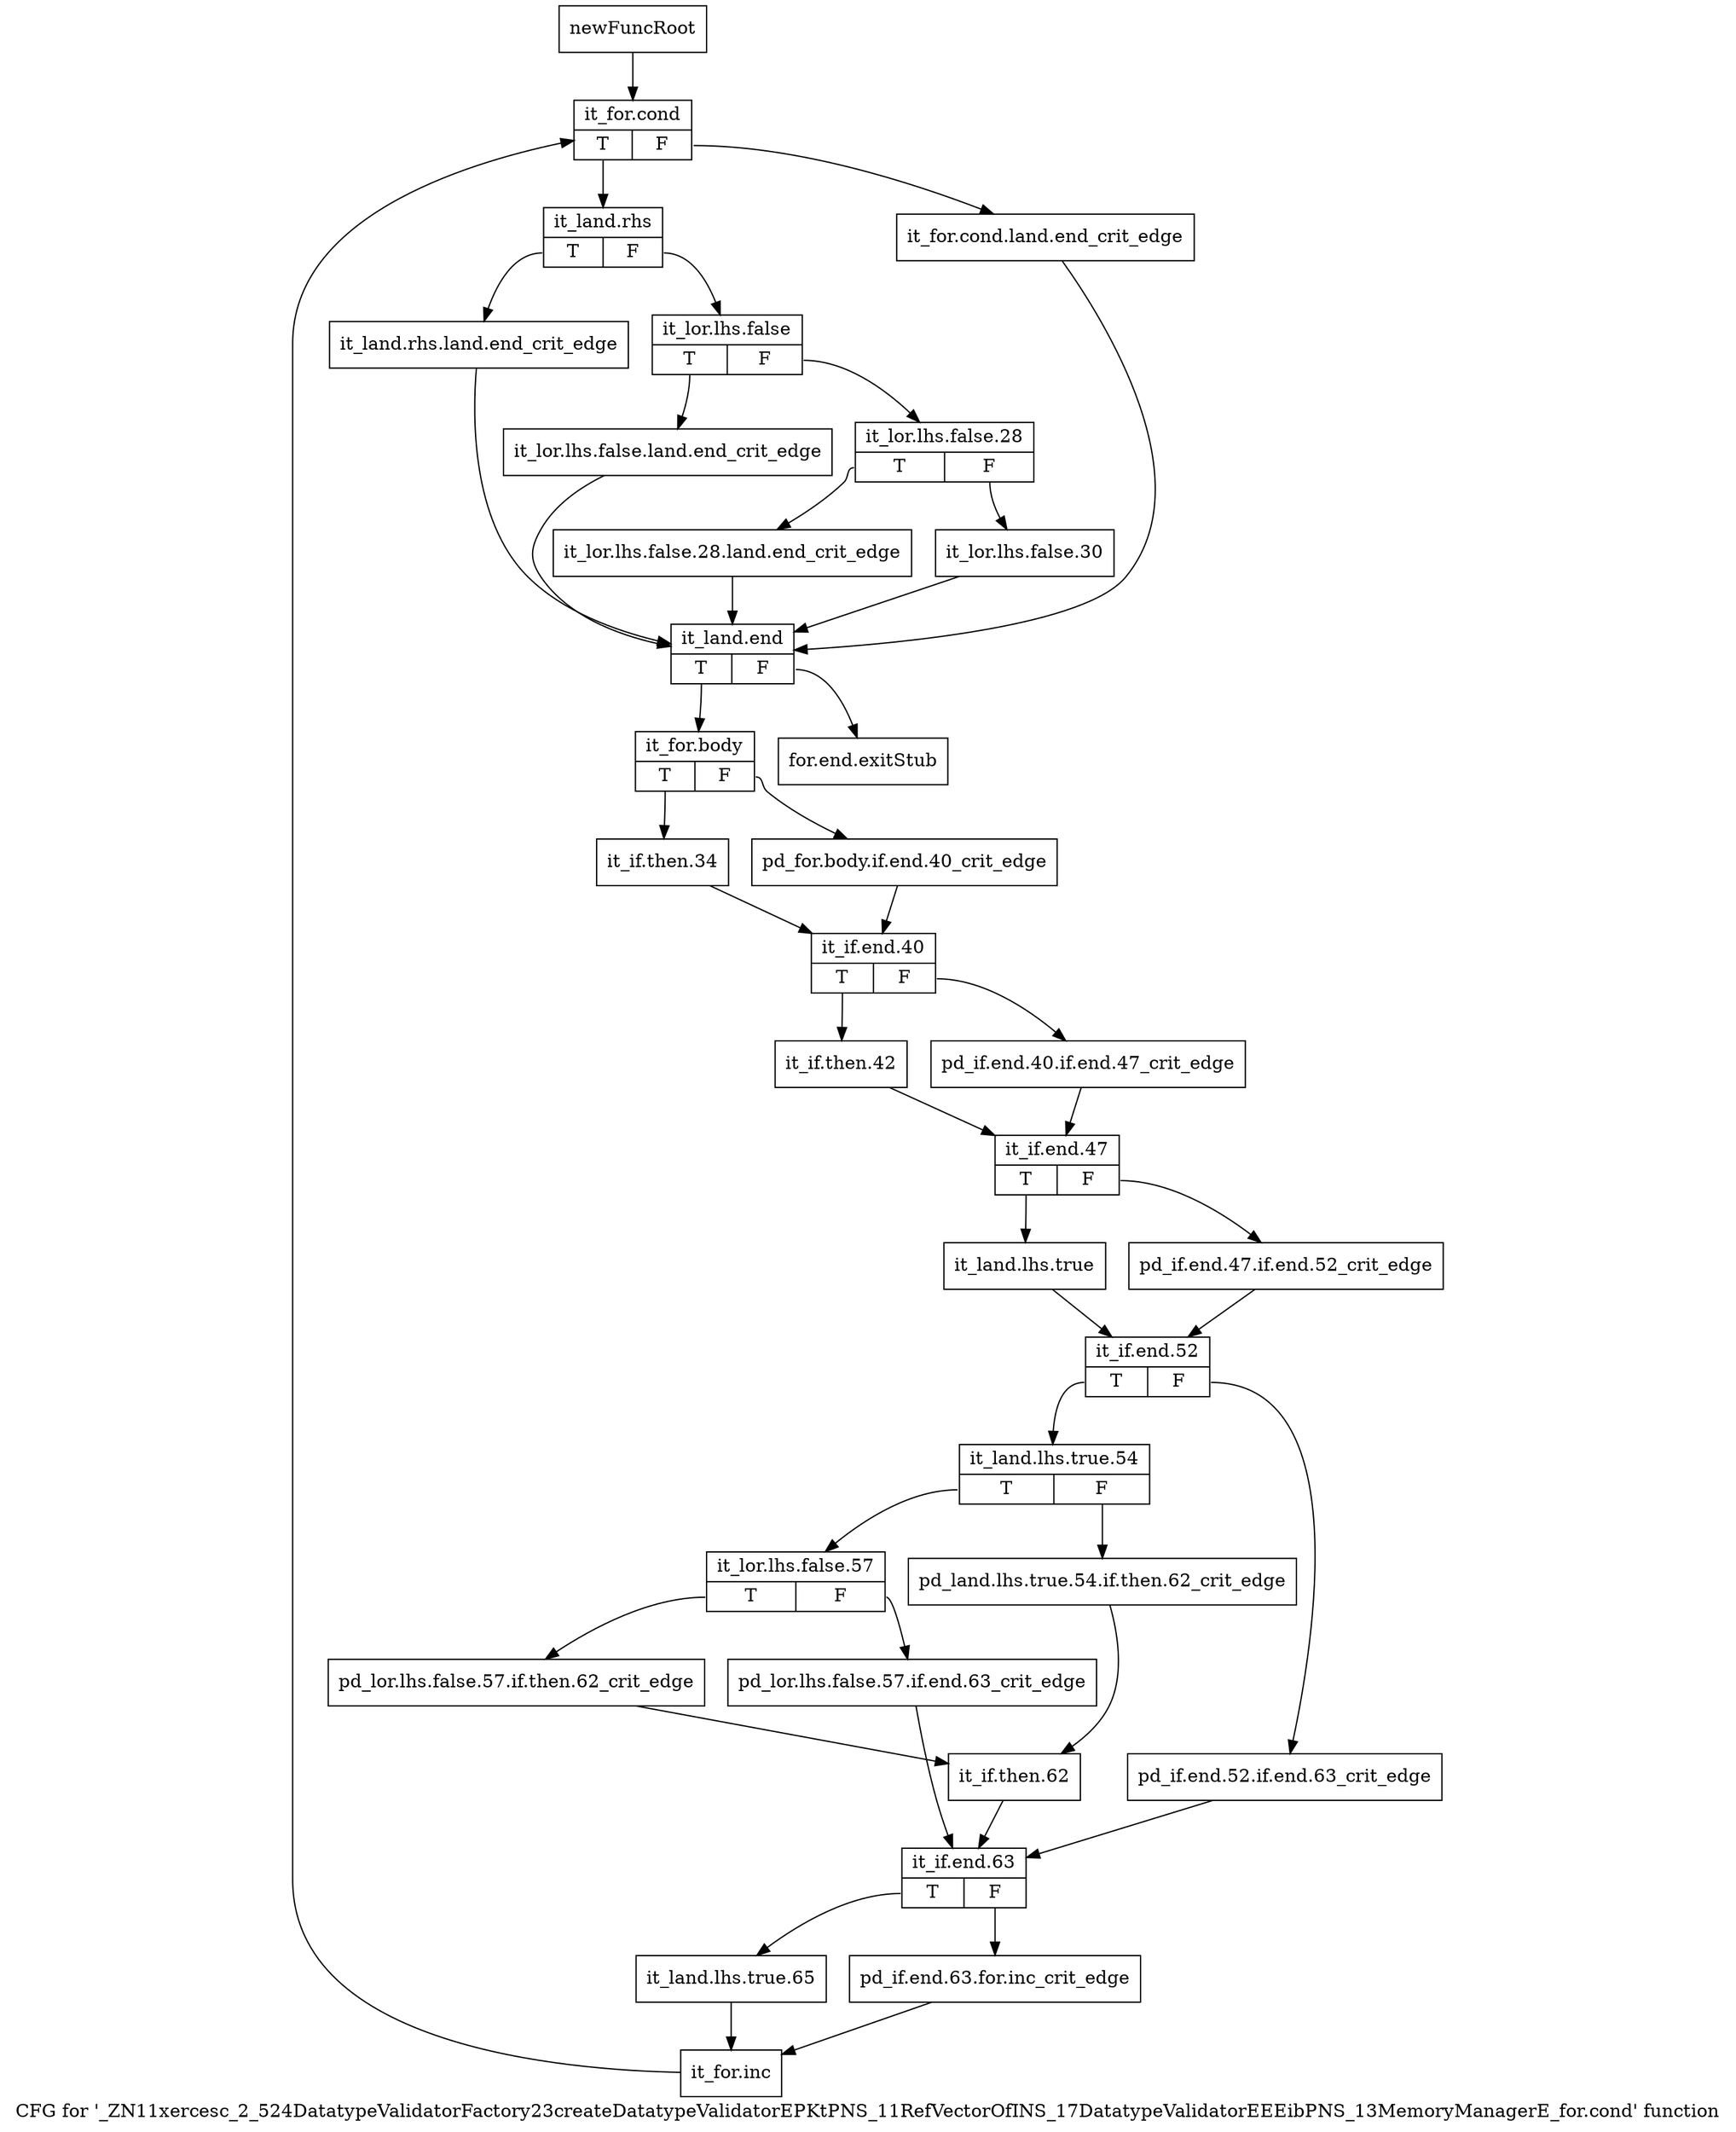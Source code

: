 digraph "CFG for '_ZN11xercesc_2_524DatatypeValidatorFactory23createDatatypeValidatorEPKtPNS_11RefVectorOfINS_17DatatypeValidatorEEEibPNS_13MemoryManagerE_for.cond' function" {
	label="CFG for '_ZN11xercesc_2_524DatatypeValidatorFactory23createDatatypeValidatorEPKtPNS_11RefVectorOfINS_17DatatypeValidatorEEEibPNS_13MemoryManagerE_for.cond' function";

	Node0x984edb0 [shape=record,label="{newFuncRoot}"];
	Node0x984edb0 -> Node0x984ee50;
	Node0x984ee00 [shape=record,label="{for.end.exitStub}"];
	Node0x984ee50 [shape=record,label="{it_for.cond|{<s0>T|<s1>F}}"];
	Node0x984ee50:s0 -> Node0x984eef0;
	Node0x984ee50:s1 -> Node0x984eea0;
	Node0x984eea0 [shape=record,label="{it_for.cond.land.end_crit_edge}"];
	Node0x984eea0 -> Node0x984f120;
	Node0x984eef0 [shape=record,label="{it_land.rhs|{<s0>T|<s1>F}}"];
	Node0x984eef0:s0 -> Node0x984f0d0;
	Node0x984eef0:s1 -> Node0x984ef40;
	Node0x984ef40 [shape=record,label="{it_lor.lhs.false|{<s0>T|<s1>F}}"];
	Node0x984ef40:s0 -> Node0x984f080;
	Node0x984ef40:s1 -> Node0x984ef90;
	Node0x984ef90 [shape=record,label="{it_lor.lhs.false.28|{<s0>T|<s1>F}}"];
	Node0x984ef90:s0 -> Node0x984f030;
	Node0x984ef90:s1 -> Node0x984efe0;
	Node0x984efe0 [shape=record,label="{it_lor.lhs.false.30}"];
	Node0x984efe0 -> Node0x984f120;
	Node0x984f030 [shape=record,label="{it_lor.lhs.false.28.land.end_crit_edge}"];
	Node0x984f030 -> Node0x984f120;
	Node0x984f080 [shape=record,label="{it_lor.lhs.false.land.end_crit_edge}"];
	Node0x984f080 -> Node0x984f120;
	Node0x984f0d0 [shape=record,label="{it_land.rhs.land.end_crit_edge}"];
	Node0x984f0d0 -> Node0x984f120;
	Node0x984f120 [shape=record,label="{it_land.end|{<s0>T|<s1>F}}"];
	Node0x984f120:s0 -> Node0x984f170;
	Node0x984f120:s1 -> Node0x984ee00;
	Node0x984f170 [shape=record,label="{it_for.body|{<s0>T|<s1>F}}"];
	Node0x984f170:s0 -> Node0x984f210;
	Node0x984f170:s1 -> Node0x984f1c0;
	Node0x984f1c0 [shape=record,label="{pd_for.body.if.end.40_crit_edge}"];
	Node0x984f1c0 -> Node0x984f260;
	Node0x984f210 [shape=record,label="{it_if.then.34}"];
	Node0x984f210 -> Node0x984f260;
	Node0x984f260 [shape=record,label="{it_if.end.40|{<s0>T|<s1>F}}"];
	Node0x984f260:s0 -> Node0x984f300;
	Node0x984f260:s1 -> Node0x984f2b0;
	Node0x984f2b0 [shape=record,label="{pd_if.end.40.if.end.47_crit_edge}"];
	Node0x984f2b0 -> Node0x984f350;
	Node0x984f300 [shape=record,label="{it_if.then.42}"];
	Node0x984f300 -> Node0x984f350;
	Node0x984f350 [shape=record,label="{it_if.end.47|{<s0>T|<s1>F}}"];
	Node0x984f350:s0 -> Node0x984f3f0;
	Node0x984f350:s1 -> Node0x984f3a0;
	Node0x984f3a0 [shape=record,label="{pd_if.end.47.if.end.52_crit_edge}"];
	Node0x984f3a0 -> Node0x984f440;
	Node0x984f3f0 [shape=record,label="{it_land.lhs.true}"];
	Node0x984f3f0 -> Node0x984f440;
	Node0x984f440 [shape=record,label="{it_if.end.52|{<s0>T|<s1>F}}"];
	Node0x984f440:s0 -> Node0x984f4e0;
	Node0x984f440:s1 -> Node0x984f490;
	Node0x984f490 [shape=record,label="{pd_if.end.52.if.end.63_crit_edge}"];
	Node0x984f490 -> Node0x984f6c0;
	Node0x984f4e0 [shape=record,label="{it_land.lhs.true.54|{<s0>T|<s1>F}}"];
	Node0x984f4e0:s0 -> Node0x984f580;
	Node0x984f4e0:s1 -> Node0x984f530;
	Node0x984f530 [shape=record,label="{pd_land.lhs.true.54.if.then.62_crit_edge}"];
	Node0x984f530 -> Node0x984f670;
	Node0x984f580 [shape=record,label="{it_lor.lhs.false.57|{<s0>T|<s1>F}}"];
	Node0x984f580:s0 -> Node0x984f620;
	Node0x984f580:s1 -> Node0x984f5d0;
	Node0x984f5d0 [shape=record,label="{pd_lor.lhs.false.57.if.end.63_crit_edge}"];
	Node0x984f5d0 -> Node0x984f6c0;
	Node0x984f620 [shape=record,label="{pd_lor.lhs.false.57.if.then.62_crit_edge}"];
	Node0x984f620 -> Node0x984f670;
	Node0x984f670 [shape=record,label="{it_if.then.62}"];
	Node0x984f670 -> Node0x984f6c0;
	Node0x984f6c0 [shape=record,label="{it_if.end.63|{<s0>T|<s1>F}}"];
	Node0x984f6c0:s0 -> Node0x984f760;
	Node0x984f6c0:s1 -> Node0x984f710;
	Node0x984f710 [shape=record,label="{pd_if.end.63.for.inc_crit_edge}"];
	Node0x984f710 -> Node0x984f7b0;
	Node0x984f760 [shape=record,label="{it_land.lhs.true.65}"];
	Node0x984f760 -> Node0x984f7b0;
	Node0x984f7b0 [shape=record,label="{it_for.inc}"];
	Node0x984f7b0 -> Node0x984ee50;
}
